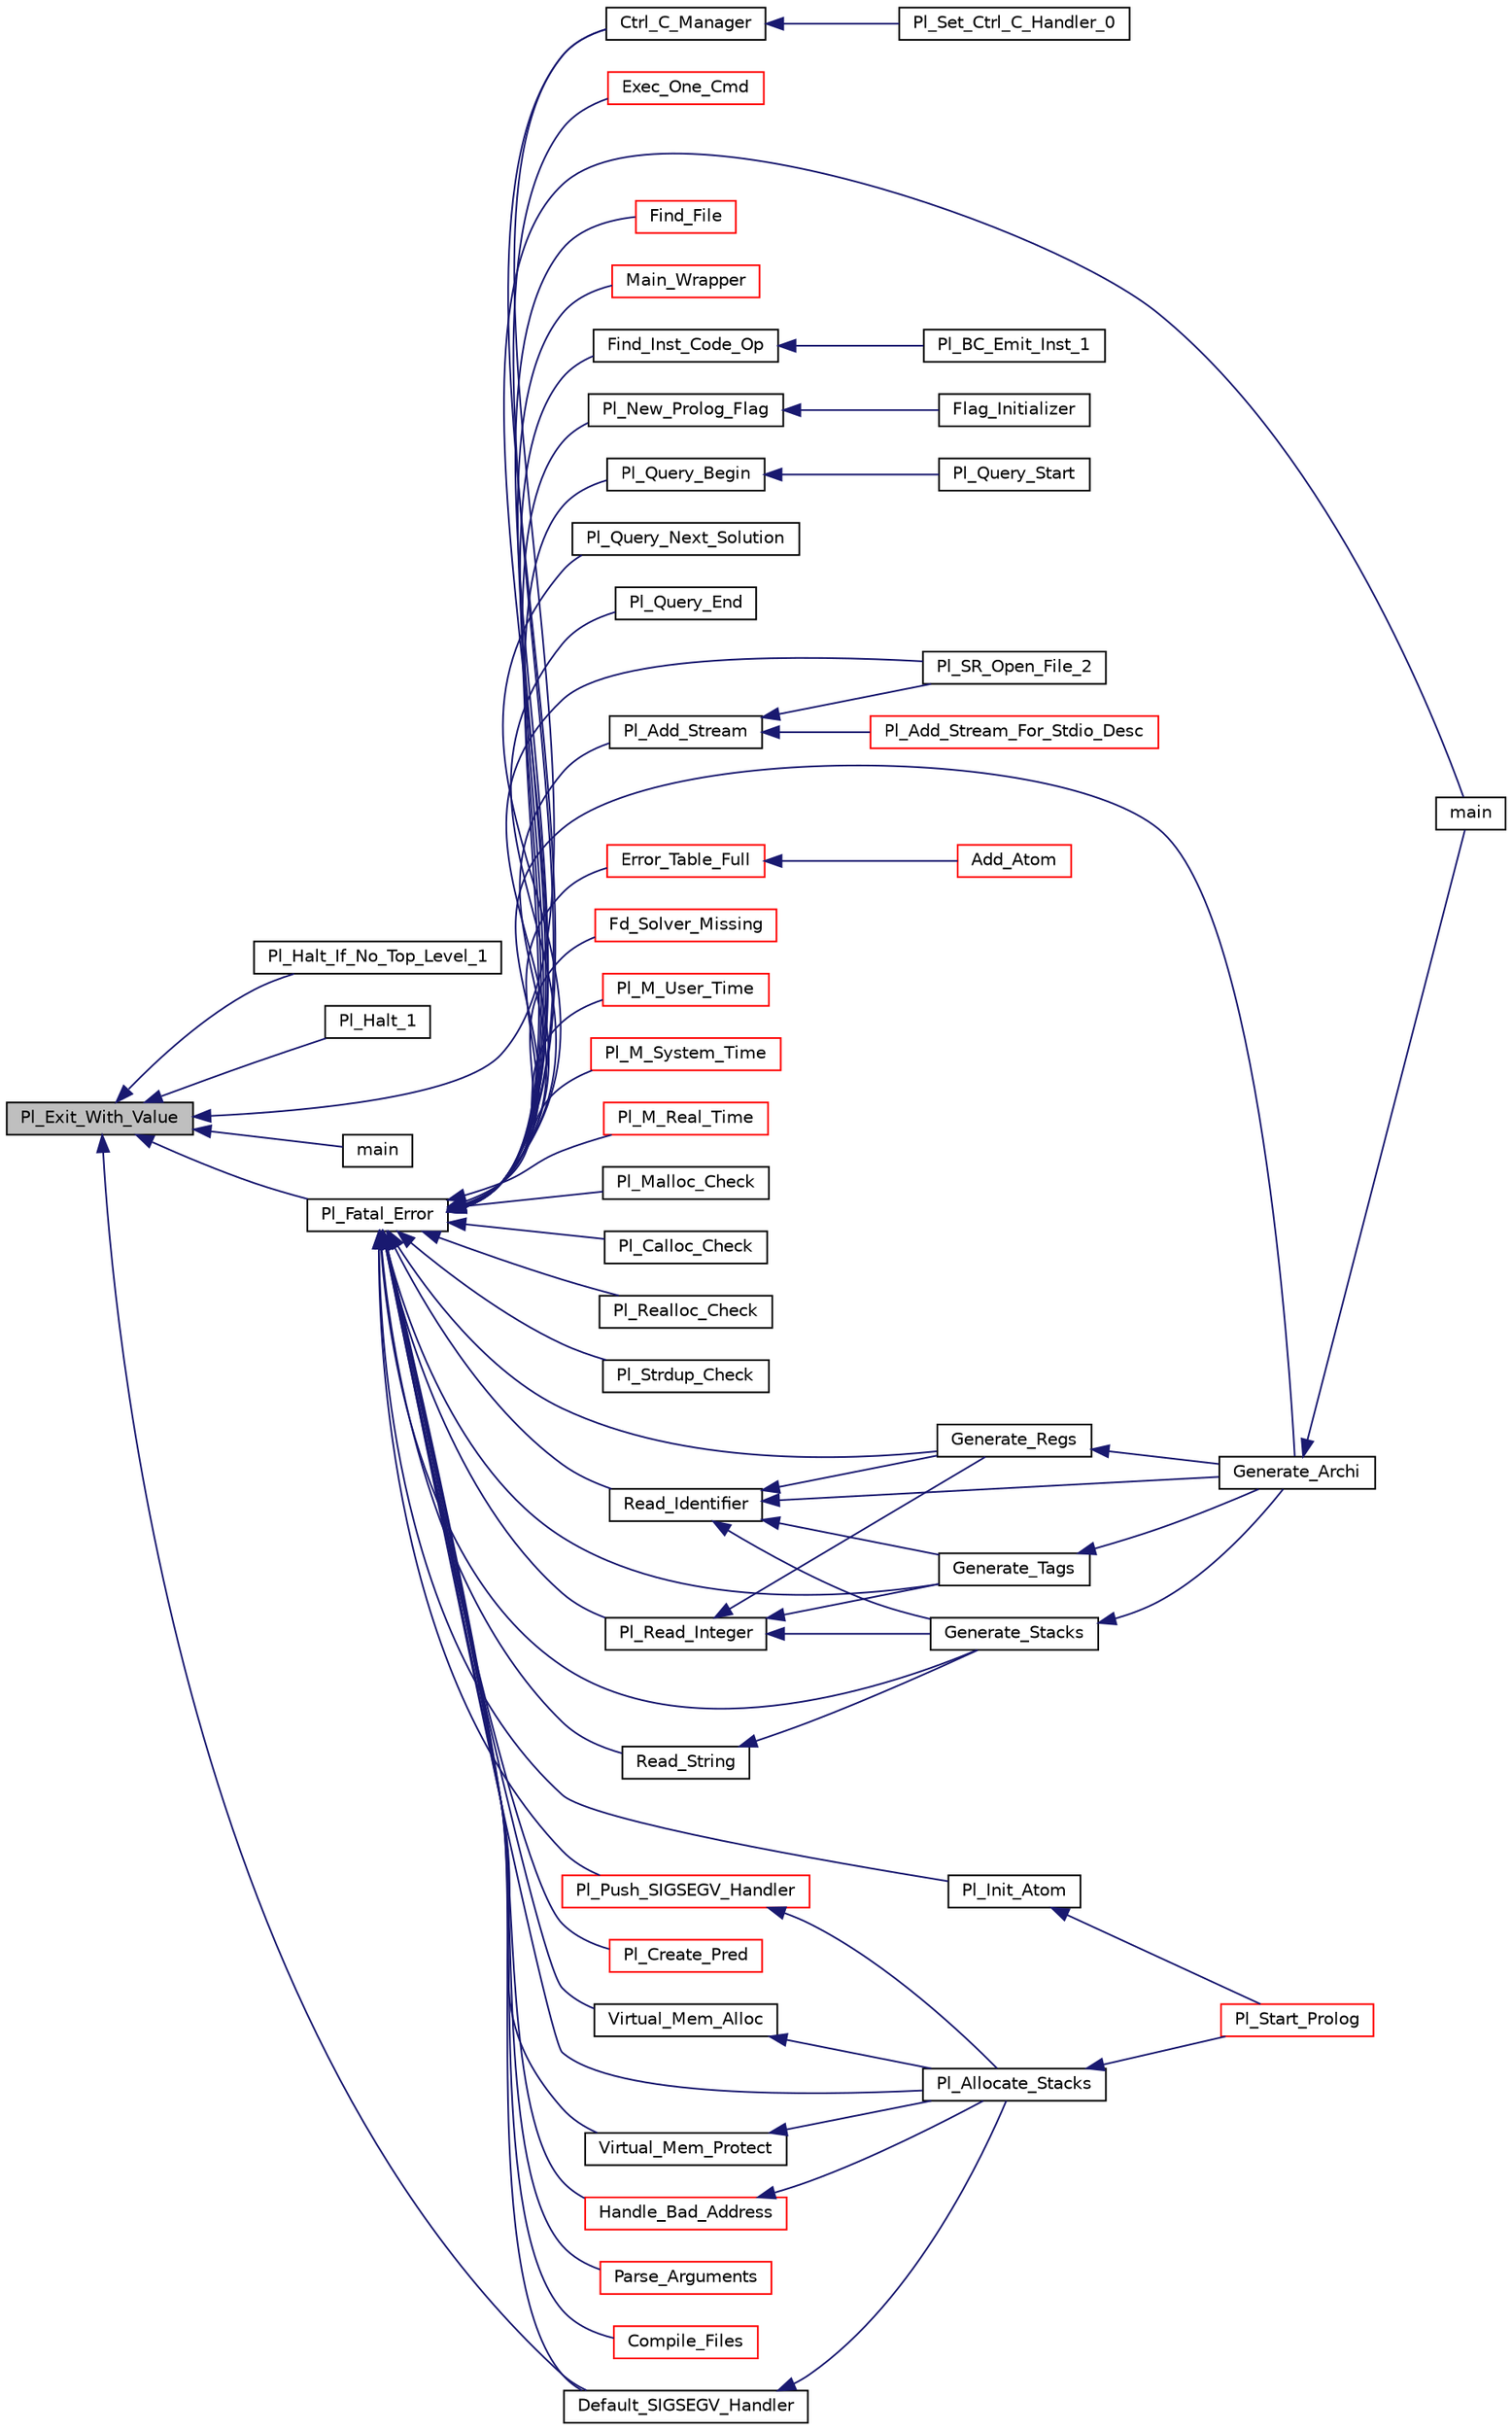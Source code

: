 digraph "Pl_Exit_With_Value"
{
  edge [fontname="Helvetica",fontsize="10",labelfontname="Helvetica",labelfontsize="10"];
  node [fontname="Helvetica",fontsize="10",shape=record];
  rankdir="LR";
  Node1 [label="Pl_Exit_With_Value",height=0.2,width=0.4,color="black", fillcolor="grey75", style="filled", fontcolor="black"];
  Node1 -> Node2 [dir="back",color="midnightblue",fontsize="10",style="solid",fontname="Helvetica"];
  Node2 [label="Pl_Halt_If_No_Top_Level_1",height=0.2,width=0.4,color="black", fillcolor="white", style="filled",URL="$control__c_8c.html#a5c58fe74a5fcfe05a41d8aacb0f083be"];
  Node1 -> Node3 [dir="back",color="midnightblue",fontsize="10",style="solid",fontname="Helvetica"];
  Node3 [label="Pl_Halt_1",height=0.2,width=0.4,color="black", fillcolor="white", style="filled",URL="$control__c_8c.html#aff9c51afcc4d261a71ad8076c39b44bb"];
  Node1 -> Node4 [dir="back",color="midnightblue",fontsize="10",style="solid",fontname="Helvetica"];
  Node4 [label="Ctrl_C_Manager",height=0.2,width=0.4,color="black", fillcolor="white", style="filled",URL="$top__level__c_8c.html#ac5412344b34dcaf81d8e802130005f66"];
  Node4 -> Node5 [dir="back",color="midnightblue",fontsize="10",style="solid",fontname="Helvetica"];
  Node5 [label="Pl_Set_Ctrl_C_Handler_0",height=0.2,width=0.4,color="black", fillcolor="white", style="filled",URL="$top__level__c_8c.html#a3483f2f20c8122c68fedd8249b0ad767"];
  Node1 -> Node6 [dir="back",color="midnightblue",fontsize="10",style="solid",fontname="Helvetica"];
  Node6 [label="main",height=0.2,width=0.4,color="black", fillcolor="white", style="filled",URL="$main_8c.html#a0ddf1224851353fc92bfbff6f499fa97"];
  Node1 -> Node7 [dir="back",color="midnightblue",fontsize="10",style="solid",fontname="Helvetica"];
  Node7 [label="Pl_Fatal_Error",height=0.2,width=0.4,color="black", fillcolor="white", style="filled",URL="$obj__chain_8c.html#a190fea7904d7245d4fdc5e9404a07907"];
  Node7 -> Node8 [dir="back",color="midnightblue",fontsize="10",style="solid",fontname="Helvetica"];
  Node8 [label="Find_Inst_Code_Op",height=0.2,width=0.4,color="black", fillcolor="white", style="filled",URL="$bc__supp_8c.html#a77faf11805feaf093629eb06aff6fb1a"];
  Node8 -> Node9 [dir="back",color="midnightblue",fontsize="10",style="solid",fontname="Helvetica"];
  Node9 [label="Pl_BC_Emit_Inst_1",height=0.2,width=0.4,color="black", fillcolor="white", style="filled",URL="$bc__supp_8h.html#adb2ac836e3f608a711c54c2d353c6b04"];
  Node7 -> Node10 [dir="back",color="midnightblue",fontsize="10",style="solid",fontname="Helvetica"];
  Node10 [label="Pl_New_Prolog_Flag",height=0.2,width=0.4,color="black", fillcolor="white", style="filled",URL="$flag__supp_8h.html#acf1dce121399a00fb8448187ad22cfe0"];
  Node10 -> Node11 [dir="back",color="midnightblue",fontsize="10",style="solid",fontname="Helvetica"];
  Node11 [label="Flag_Initializer",height=0.2,width=0.4,color="black", fillcolor="white", style="filled",URL="$flag__c_8c.html#a59f3ad1db01faf58853f283b7de161a6"];
  Node7 -> Node12 [dir="back",color="midnightblue",fontsize="10",style="solid",fontname="Helvetica"];
  Node12 [label="Pl_Query_Begin",height=0.2,width=0.4,color="black", fillcolor="white", style="filled",URL="$foreign__supp_8h.html#a482c7bbc075c58f1b581019aba1932e0"];
  Node12 -> Node13 [dir="back",color="midnightblue",fontsize="10",style="solid",fontname="Helvetica"];
  Node13 [label="Pl_Query_Start",height=0.2,width=0.4,color="black", fillcolor="white", style="filled",URL="$foreign__supp_8h.html#ab5714945bbbea6062be0356d6705c8a9"];
  Node7 -> Node14 [dir="back",color="midnightblue",fontsize="10",style="solid",fontname="Helvetica"];
  Node14 [label="Pl_Query_Next_Solution",height=0.2,width=0.4,color="black", fillcolor="white", style="filled",URL="$gprolog_8h.html#ac0721839f7489ec129b0889a269b711b"];
  Node7 -> Node15 [dir="back",color="midnightblue",fontsize="10",style="solid",fontname="Helvetica"];
  Node15 [label="Pl_Query_End",height=0.2,width=0.4,color="black", fillcolor="white", style="filled",URL="$gprolog_8h.html#afaadaf3e30b9be44bfc05028458386b9"];
  Node7 -> Node16 [dir="back",color="midnightblue",fontsize="10",style="solid",fontname="Helvetica"];
  Node16 [label="Pl_SR_Open_File_2",height=0.2,width=0.4,color="black", fillcolor="white", style="filled",URL="$src__rdr__c_8c.html#ae6f2889304119849adebc18b8d5a305e"];
  Node7 -> Node17 [dir="back",color="midnightblue",fontsize="10",style="solid",fontname="Helvetica"];
  Node17 [label="Pl_Add_Stream",height=0.2,width=0.4,color="black", fillcolor="white", style="filled",URL="$stream__supp_8h.html#a4d7fa50881abdd578ce6b4da9611415c"];
  Node17 -> Node16 [dir="back",color="midnightblue",fontsize="10",style="solid",fontname="Helvetica"];
  Node17 -> Node18 [dir="back",color="midnightblue",fontsize="10",style="solid",fontname="Helvetica"];
  Node18 [label="Pl_Add_Stream_For_Stdio_Desc",height=0.2,width=0.4,color="red", fillcolor="white", style="filled",URL="$stream__supp_8h.html#af51b9456aea611c5b52f856cdbe23b50"];
  Node7 -> Node4 [dir="back",color="midnightblue",fontsize="10",style="solid",fontname="Helvetica"];
  Node7 -> Node19 [dir="back",color="midnightblue",fontsize="10",style="solid",fontname="Helvetica"];
  Node19 [label="Pl_Init_Atom",height=0.2,width=0.4,color="black", fillcolor="white", style="filled",URL="$atom_8h.html#a8ed160600ffd92b54cd6e0f16201c04e"];
  Node19 -> Node20 [dir="back",color="midnightblue",fontsize="10",style="solid",fontname="Helvetica"];
  Node20 [label="Pl_Start_Prolog",height=0.2,width=0.4,color="red", fillcolor="white", style="filled",URL="$gprolog_8h.html#a79163a775d949cf493a9f7b28bf4fc09"];
  Node7 -> Node21 [dir="back",color="midnightblue",fontsize="10",style="solid",fontname="Helvetica"];
  Node21 [label="Error_Table_Full",height=0.2,width=0.4,color="red", fillcolor="white", style="filled",URL="$atom_8c.html#a37c733b7022eab8b9b95f0182591ee15"];
  Node21 -> Node22 [dir="back",color="midnightblue",fontsize="10",style="solid",fontname="Helvetica"];
  Node22 [label="Add_Atom",height=0.2,width=0.4,color="red", fillcolor="white", style="filled",URL="$atom_8c.html#abe628ad301508c0ed926cfb4bc791818"];
  Node7 -> Node23 [dir="back",color="midnightblue",fontsize="10",style="solid",fontname="Helvetica"];
  Node23 [label="Fd_Solver_Missing",height=0.2,width=0.4,color="red", fillcolor="white", style="filled",URL="$if__no__fd_8c.html#ab862c1c7059fd4122fe2063b372bf1e2"];
  Node7 -> Node24 [dir="back",color="midnightblue",fontsize="10",style="solid",fontname="Helvetica"];
  Node24 [label="Pl_M_User_Time",height=0.2,width=0.4,color="red", fillcolor="white", style="filled",URL="$machine_8h.html#a49c3210d01108defd9d8a0b6ea624f95"];
  Node7 -> Node25 [dir="back",color="midnightblue",fontsize="10",style="solid",fontname="Helvetica"];
  Node25 [label="Pl_M_System_Time",height=0.2,width=0.4,color="red", fillcolor="white", style="filled",URL="$machine_8h.html#a11f5fe79e24625b351bddd83a9c58b5a"];
  Node7 -> Node26 [dir="back",color="midnightblue",fontsize="10",style="solid",fontname="Helvetica"];
  Node26 [label="Pl_M_Real_Time",height=0.2,width=0.4,color="red", fillcolor="white", style="filled",URL="$machine_8h.html#ae18414c738bea5a3710adc972fa478ef"];
  Node7 -> Node27 [dir="back",color="midnightblue",fontsize="10",style="solid",fontname="Helvetica"];
  Node27 [label="Pl_Malloc_Check",height=0.2,width=0.4,color="black", fillcolor="white", style="filled",URL="$misc_8h.html#acf0bfa3dd2808d6bb1a21be1e442db48"];
  Node7 -> Node28 [dir="back",color="midnightblue",fontsize="10",style="solid",fontname="Helvetica"];
  Node28 [label="Pl_Calloc_Check",height=0.2,width=0.4,color="black", fillcolor="white", style="filled",URL="$misc_8h.html#a4ef7048a1545d02110d113f511a6e62c"];
  Node7 -> Node29 [dir="back",color="midnightblue",fontsize="10",style="solid",fontname="Helvetica"];
  Node29 [label="Pl_Realloc_Check",height=0.2,width=0.4,color="black", fillcolor="white", style="filled",URL="$misc_8h.html#a9f7e7bff74f9a70bfb360cf636389953"];
  Node7 -> Node30 [dir="back",color="midnightblue",fontsize="10",style="solid",fontname="Helvetica"];
  Node30 [label="Pl_Strdup_Check",height=0.2,width=0.4,color="black", fillcolor="white", style="filled",URL="$misc_8h.html#aa02ec18e539fc8351ab75a2285f8451b"];
  Node7 -> Node31 [dir="back",color="midnightblue",fontsize="10",style="solid",fontname="Helvetica"];
  Node31 [label="main",height=0.2,width=0.4,color="black", fillcolor="white", style="filled",URL="$pl__config_8c.html#a840291bc02cba5474a4cb46a9b9566fe"];
  Node7 -> Node32 [dir="back",color="midnightblue",fontsize="10",style="solid",fontname="Helvetica"];
  Node32 [label="Generate_Archi",height=0.2,width=0.4,color="black", fillcolor="white", style="filled",URL="$pl__config_8c.html#ad935c7760c0ffc9b5de734eb0c3df13b"];
  Node32 -> Node31 [dir="back",color="midnightblue",fontsize="10",style="solid",fontname="Helvetica"];
  Node7 -> Node33 [dir="back",color="midnightblue",fontsize="10",style="solid",fontname="Helvetica"];
  Node33 [label="Read_Identifier",height=0.2,width=0.4,color="black", fillcolor="white", style="filled",URL="$pl__config_8c.html#a751412acdfa946c17f72a519b4280e46"];
  Node33 -> Node32 [dir="back",color="midnightblue",fontsize="10",style="solid",fontname="Helvetica"];
  Node33 -> Node34 [dir="back",color="midnightblue",fontsize="10",style="solid",fontname="Helvetica"];
  Node34 [label="Generate_Regs",height=0.2,width=0.4,color="black", fillcolor="white", style="filled",URL="$pl__config_8c.html#aeff7ee96f0ca587183e1dc768d7ba42a"];
  Node34 -> Node32 [dir="back",color="midnightblue",fontsize="10",style="solid",fontname="Helvetica"];
  Node33 -> Node35 [dir="back",color="midnightblue",fontsize="10",style="solid",fontname="Helvetica"];
  Node35 [label="Generate_Tags",height=0.2,width=0.4,color="black", fillcolor="white", style="filled",URL="$pl__config_8c.html#a5c1df4a2765b1a002dbed3820eacaf49"];
  Node35 -> Node32 [dir="back",color="midnightblue",fontsize="10",style="solid",fontname="Helvetica"];
  Node33 -> Node36 [dir="back",color="midnightblue",fontsize="10",style="solid",fontname="Helvetica"];
  Node36 [label="Generate_Stacks",height=0.2,width=0.4,color="black", fillcolor="white", style="filled",URL="$pl__config_8c.html#a0914aaa089130b53ca2c74e79b040d82"];
  Node36 -> Node32 [dir="back",color="midnightblue",fontsize="10",style="solid",fontname="Helvetica"];
  Node7 -> Node37 [dir="back",color="midnightblue",fontsize="10",style="solid",fontname="Helvetica"];
  Node37 [label="Read_String",height=0.2,width=0.4,color="black", fillcolor="white", style="filled",URL="$pl__config_8c.html#a4fe7df4918219a37a933c3a3050e2239"];
  Node37 -> Node36 [dir="back",color="midnightblue",fontsize="10",style="solid",fontname="Helvetica"];
  Node7 -> Node38 [dir="back",color="midnightblue",fontsize="10",style="solid",fontname="Helvetica"];
  Node38 [label="Pl_Read_Integer",height=0.2,width=0.4,color="black", fillcolor="white", style="filled",URL="$pl__config_8c.html#a7dcf339bd262324d753ebb92fa233066"];
  Node38 -> Node34 [dir="back",color="midnightblue",fontsize="10",style="solid",fontname="Helvetica"];
  Node38 -> Node35 [dir="back",color="midnightblue",fontsize="10",style="solid",fontname="Helvetica"];
  Node38 -> Node36 [dir="back",color="midnightblue",fontsize="10",style="solid",fontname="Helvetica"];
  Node7 -> Node34 [dir="back",color="midnightblue",fontsize="10",style="solid",fontname="Helvetica"];
  Node7 -> Node35 [dir="back",color="midnightblue",fontsize="10",style="solid",fontname="Helvetica"];
  Node7 -> Node36 [dir="back",color="midnightblue",fontsize="10",style="solid",fontname="Helvetica"];
  Node7 -> Node39 [dir="back",color="midnightblue",fontsize="10",style="solid",fontname="Helvetica"];
  Node39 [label="Pl_Create_Pred",height=0.2,width=0.4,color="red", fillcolor="white", style="filled",URL="$pred_8h.html#a43f9afc5dcfc6f9c1f8205024c2be46a"];
  Node7 -> Node40 [dir="back",color="midnightblue",fontsize="10",style="solid",fontname="Helvetica"];
  Node40 [label="Virtual_Mem_Alloc",height=0.2,width=0.4,color="black", fillcolor="white", style="filled",URL="$stacks__sigsegv_8c.html#a122e90b05aa0d3b58bf7bd7b0d147be1"];
  Node40 -> Node41 [dir="back",color="midnightblue",fontsize="10",style="solid",fontname="Helvetica"];
  Node41 [label="Pl_Allocate_Stacks",height=0.2,width=0.4,color="black", fillcolor="white", style="filled",URL="$stacks__sigsegv_8h.html#aee65d332f1e4ff3a8796bda38d329766"];
  Node41 -> Node20 [dir="back",color="midnightblue",fontsize="10",style="solid",fontname="Helvetica"];
  Node7 -> Node42 [dir="back",color="midnightblue",fontsize="10",style="solid",fontname="Helvetica"];
  Node42 [label="Virtual_Mem_Protect",height=0.2,width=0.4,color="black", fillcolor="white", style="filled",URL="$stacks__sigsegv_8c.html#ae160b208bf67b869ccfcbbd2a154ef98"];
  Node42 -> Node41 [dir="back",color="midnightblue",fontsize="10",style="solid",fontname="Helvetica"];
  Node7 -> Node41 [dir="back",color="midnightblue",fontsize="10",style="solid",fontname="Helvetica"];
  Node7 -> Node43 [dir="back",color="midnightblue",fontsize="10",style="solid",fontname="Helvetica"];
  Node43 [label="Handle_Bad_Address",height=0.2,width=0.4,color="red", fillcolor="white", style="filled",URL="$stacks__sigsegv_8c.html#a025866a50618e66535d50d040a135332"];
  Node43 -> Node41 [dir="back",color="midnightblue",fontsize="10",style="solid",fontname="Helvetica"];
  Node7 -> Node44 [dir="back",color="midnightblue",fontsize="10",style="solid",fontname="Helvetica"];
  Node44 [label="Pl_Push_SIGSEGV_Handler",height=0.2,width=0.4,color="red", fillcolor="white", style="filled",URL="$stacks__sigsegv_8h.html#ab5ca8f915e148142d8a80723e05fad13"];
  Node44 -> Node41 [dir="back",color="midnightblue",fontsize="10",style="solid",fontname="Helvetica"];
  Node7 -> Node45 [dir="back",color="midnightblue",fontsize="10",style="solid",fontname="Helvetica"];
  Node45 [label="Default_SIGSEGV_Handler",height=0.2,width=0.4,color="black", fillcolor="white", style="filled",URL="$stacks__sigsegv_8c.html#ae439f72edeb7fedd270526dd2519a49f"];
  Node45 -> Node41 [dir="back",color="midnightblue",fontsize="10",style="solid",fontname="Helvetica"];
  Node7 -> Node46 [dir="back",color="midnightblue",fontsize="10",style="solid",fontname="Helvetica"];
  Node46 [label="Parse_Arguments",height=0.2,width=0.4,color="red", fillcolor="white", style="filled",URL="$hexfilter_8c.html#a7e8dc5deafda75c2015d11b38142d950"];
  Node7 -> Node47 [dir="back",color="midnightblue",fontsize="10",style="solid",fontname="Helvetica"];
  Node47 [label="Compile_Files",height=0.2,width=0.4,color="red", fillcolor="white", style="filled",URL="$top__comp_8c.html#aa6e7332fd3a101bded89f75e707d3333"];
  Node7 -> Node48 [dir="back",color="midnightblue",fontsize="10",style="solid",fontname="Helvetica"];
  Node48 [label="Exec_One_Cmd",height=0.2,width=0.4,color="red", fillcolor="white", style="filled",URL="$top__comp_8c.html#a19c0ccb0e9d1a23b5115a7e1b5984bac"];
  Node7 -> Node49 [dir="back",color="midnightblue",fontsize="10",style="solid",fontname="Helvetica"];
  Node49 [label="Find_File",height=0.2,width=0.4,color="red", fillcolor="white", style="filled",URL="$top__comp_8c.html#a8e4484228992c9b5ec3cdc90c48710fd"];
  Node7 -> Node50 [dir="back",color="midnightblue",fontsize="10",style="solid",fontname="Helvetica"];
  Node50 [label="Main_Wrapper",height=0.2,width=0.4,color="red", fillcolor="white", style="filled",URL="$top__level_8c.html#a335bb6fe70cf4c383aec5baef5f39e47"];
  Node1 -> Node45 [dir="back",color="midnightblue",fontsize="10",style="solid",fontname="Helvetica"];
}
